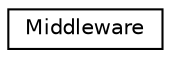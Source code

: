 digraph "Graphical Class Hierarchy"
{
  edge [fontname="Helvetica",fontsize="10",labelfontname="Helvetica",labelfontsize="10"];
  node [fontname="Helvetica",fontsize="10",shape=record];
  rankdir="LR";
  Node0 [label="Middleware",height=0.2,width=0.4,color="black", fillcolor="white", style="filled",URL="$class_zest_1_1_component_1_1_middleware_1_1_middleware.html"];
}
